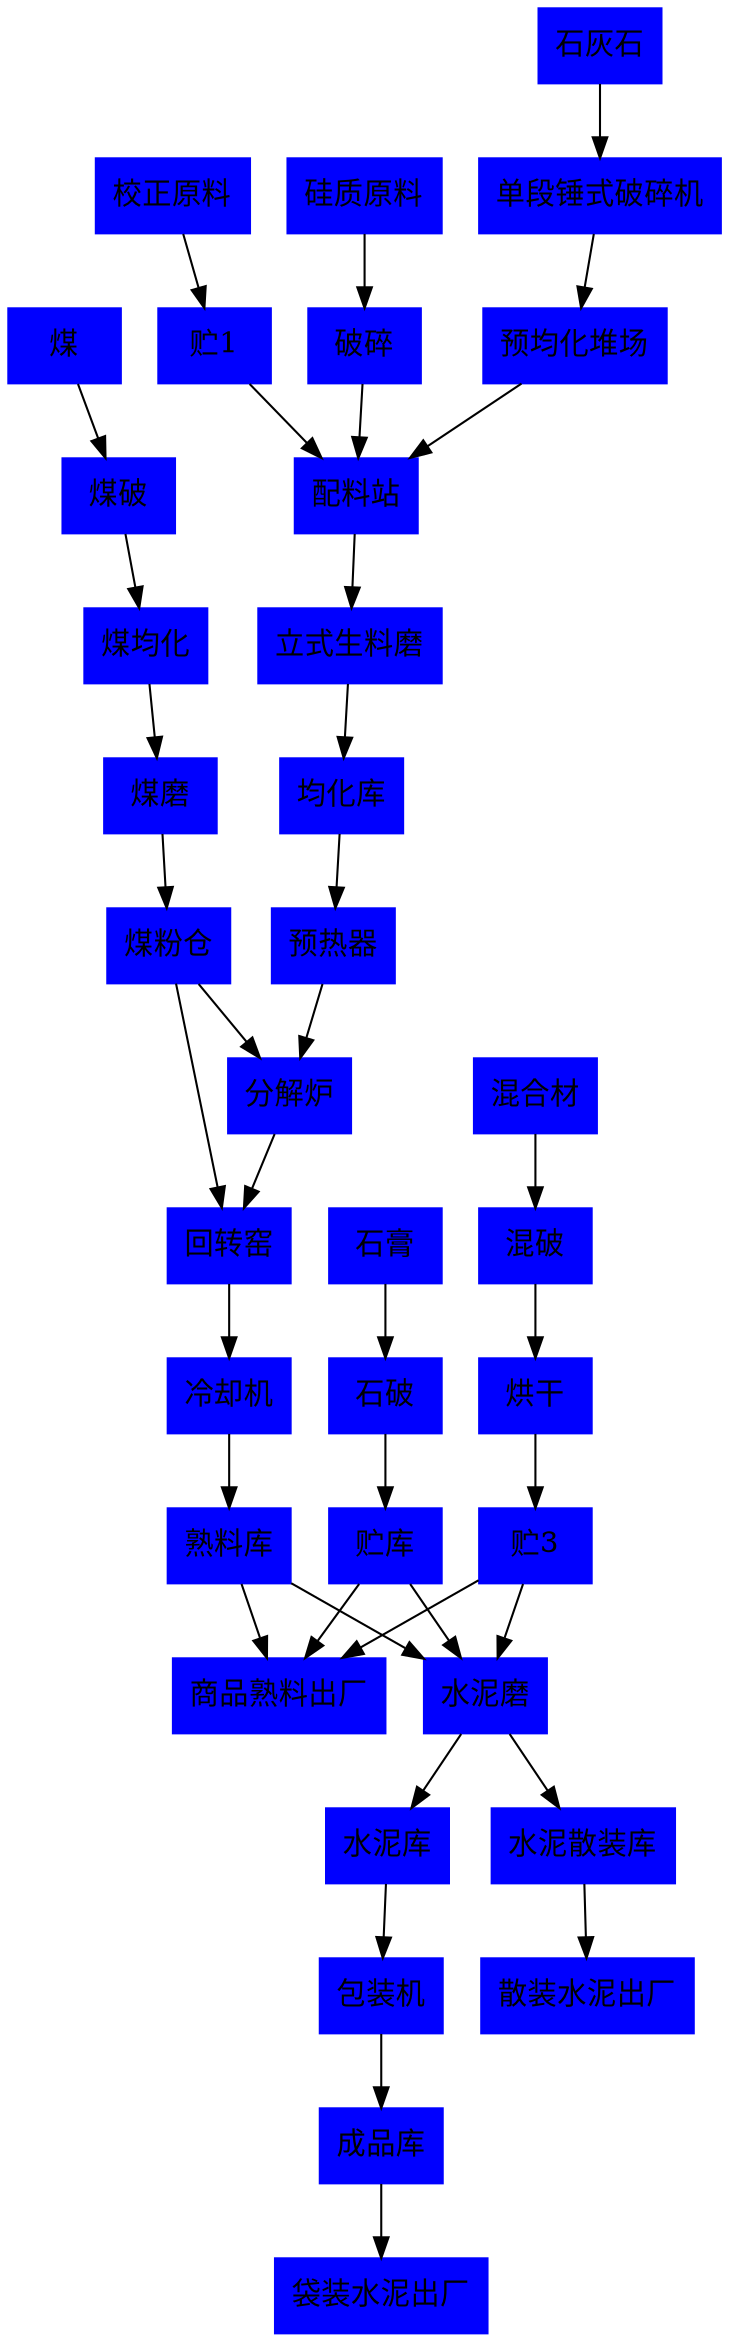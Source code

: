 digraph G {
        node[shape=box,style=filled,color=blue];
	硅质原料->破碎;
	石灰石->单段锤式破碎机->预均化堆场;
	校正原料->贮1;
	{破碎 预均化堆场 贮1}->配料站->立式生料磨->均化库->预热器->分解炉->回转窑->冷却机->熟料库;
	石膏->石破->贮库;
	混合材->混破->烘干->贮3;
	{熟料库 贮库 贮3}->{商品熟料出厂 水泥磨};
	水泥磨->{水泥库 水泥散装库};
	水泥散装库->散装水泥出厂;
	水泥库->包装机->成品库->袋装水泥出厂;
	煤->煤破->煤均化->煤磨->煤粉仓->{分解炉 回转窑};
}